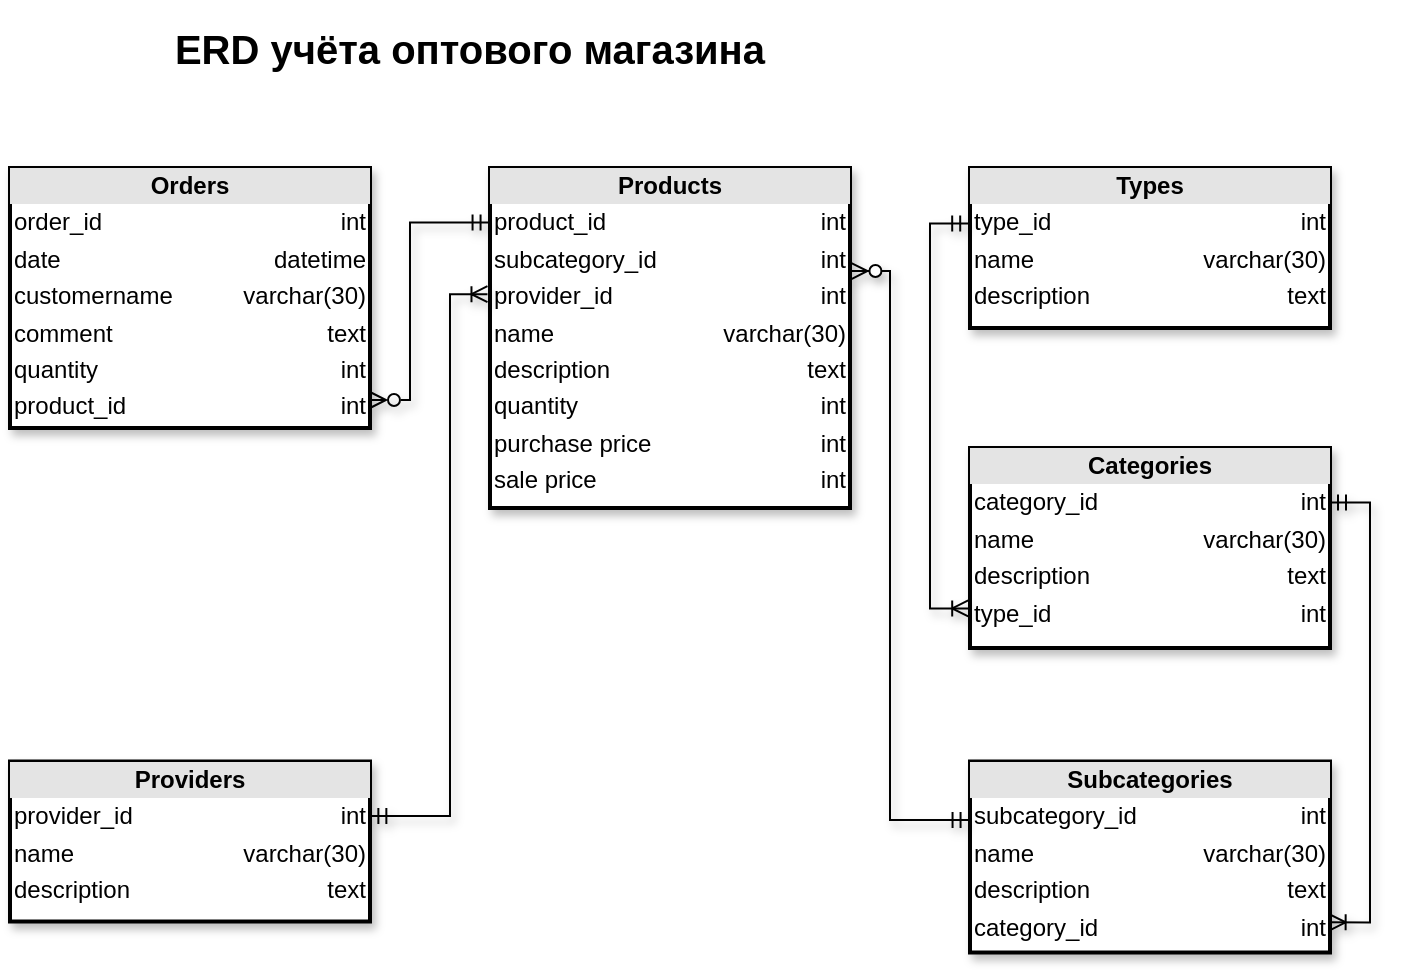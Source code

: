 <mxfile version="20.5.3" type="embed"><diagram id="23iRSUPoRavnBvh4doch" name="Page-1"><mxGraphModel dx="1182" dy="855" grid="1" gridSize="10" guides="1" tooltips="1" connect="1" arrows="1" fold="1" page="1" pageScale="1" pageWidth="827" pageHeight="1169" math="0" shadow="0"><root><mxCell id="0"/><mxCell id="1" parent="0"/><mxCell id="2" value="&lt;div style=&quot;text-align: center; box-sizing: border-box; width: 100%; background: rgb(228, 228, 228); padding: 2px;&quot;&gt;&lt;b&gt;Products&lt;/b&gt;&lt;/div&gt;&lt;table style=&quot;width:100%;font-size:1em;&quot; cellpadding=&quot;2&quot; cellspacing=&quot;0&quot;&gt;&lt;tbody&gt;&lt;tr&gt;&lt;td&gt;product_id&lt;/td&gt;&lt;td style=&quot;text-align: right;&quot;&gt;int&lt;/td&gt;&lt;/tr&gt;&lt;tr&gt;&lt;td&gt;subcategory_id&lt;/td&gt;&lt;td style=&quot;text-align: right;&quot;&gt;int&lt;/td&gt;&lt;/tr&gt;&lt;tr&gt;&lt;td&gt;provider_id&lt;/td&gt;&lt;td style=&quot;text-align: right;&quot;&gt;int&lt;/td&gt;&lt;/tr&gt;&lt;tr&gt;&lt;td&gt;name&lt;/td&gt;&lt;td style=&quot;text-align: right;&quot;&gt;varchar(30)&lt;/td&gt;&lt;/tr&gt;&lt;tr&gt;&lt;td&gt;description&lt;br&gt;&lt;/td&gt;&lt;td style=&quot;text-align: right;&quot;&gt;text&lt;/td&gt;&lt;/tr&gt;&lt;tr&gt;&lt;td&gt;quantity&lt;br&gt;&lt;/td&gt;&lt;td style=&quot;text-align: right;&quot;&gt;int&lt;/td&gt;&lt;/tr&gt;&lt;tr&gt;&lt;td&gt;purchase price&lt;br&gt;&lt;/td&gt;&lt;td style=&quot;text-align: right;&quot;&gt;int&lt;/td&gt;&lt;/tr&gt;&lt;tr&gt;&lt;td&gt;sale price&lt;br&gt;&lt;/td&gt;&lt;td style=&quot;text-align: right;&quot;&gt;int&lt;/td&gt;&lt;/tr&gt;&lt;/tbody&gt;&lt;/table&gt;" style="verticalAlign=top;align=left;overflow=fill;html=1;strokeWidth=2;shadow=1;enumerate=0;comic=0;arcSize=12;" parent="1" vertex="1"><mxGeometry x="280" y="120" width="180" height="170" as="geometry"/></mxCell><mxCell id="3" value="&lt;div style=&quot;text-align: center; box-sizing: border-box; width: 100%; background: rgb(228, 228, 228); padding: 2px;&quot;&gt;&lt;b&gt;Categories&lt;/b&gt;&lt;/div&gt;&lt;table style=&quot;width:100%;font-size:1em;&quot; cellpadding=&quot;2&quot; cellspacing=&quot;0&quot;&gt;&lt;tbody&gt;&lt;tr&gt;&lt;td&gt;category_id&lt;/td&gt;&lt;td style=&quot;text-align: right;&quot;&gt;int&lt;/td&gt;&lt;/tr&gt;&lt;tr&gt;&lt;td&gt;name&lt;/td&gt;&lt;td style=&quot;text-align: right;&quot;&gt;varchar(30)&lt;/td&gt;&lt;/tr&gt;&lt;tr&gt;&lt;td&gt;description&lt;br&gt;&lt;/td&gt;&lt;td style=&quot;text-align: right;&quot;&gt;text&lt;/td&gt;&lt;/tr&gt;&lt;tr&gt;&lt;td&gt;type_id&lt;/td&gt;&lt;td style=&quot;text-align: right;&quot;&gt;int&lt;/td&gt;&lt;/tr&gt;&lt;/tbody&gt;&lt;/table&gt;" style="verticalAlign=top;align=left;overflow=fill;html=1;strokeWidth=2;shadow=1;enumerate=0;comic=0;arcSize=12;" parent="1" vertex="1"><mxGeometry x="520" y="260" width="180" height="100" as="geometry"/></mxCell><mxCell id="4" value="&lt;div style=&quot;text-align: center; box-sizing: border-box; width: 100%; background: rgb(228, 228, 228); padding: 2px;&quot;&gt;&lt;b&gt;Types&lt;/b&gt;&lt;/div&gt;&lt;table style=&quot;width:100%;font-size:1em;&quot; cellpadding=&quot;2&quot; cellspacing=&quot;0&quot;&gt;&lt;tbody&gt;&lt;tr&gt;&lt;td&gt;type_id&lt;/td&gt;&lt;td style=&quot;text-align: right;&quot;&gt;int&lt;/td&gt;&lt;/tr&gt;&lt;tr&gt;&lt;td&gt;name&lt;/td&gt;&lt;td style=&quot;text-align: right;&quot;&gt;varchar(30)&lt;/td&gt;&lt;/tr&gt;&lt;tr&gt;&lt;td&gt;description&lt;br&gt;&lt;/td&gt;&lt;td style=&quot;text-align: right;&quot;&gt;text&lt;/td&gt;&lt;/tr&gt;&lt;/tbody&gt;&lt;/table&gt;" style="verticalAlign=top;align=left;overflow=fill;html=1;strokeWidth=2;shadow=1;enumerate=0;comic=0;arcSize=12;" parent="1" vertex="1"><mxGeometry x="520" y="120" width="180" height="80" as="geometry"/></mxCell><mxCell id="5" value="&lt;div style=&quot;text-align: center; box-sizing: border-box; width: 100%; background: rgb(228, 228, 228); padding: 2px;&quot;&gt;&lt;b&gt;Subcategories&lt;/b&gt;&lt;/div&gt;&lt;table style=&quot;width:100%;font-size:1em;&quot; cellpadding=&quot;2&quot; cellspacing=&quot;0&quot;&gt;&lt;tbody&gt;&lt;tr&gt;&lt;td&gt;subcategory_id&lt;/td&gt;&lt;td style=&quot;text-align: right;&quot;&gt;int&lt;/td&gt;&lt;/tr&gt;&lt;tr&gt;&lt;td&gt;name&lt;/td&gt;&lt;td style=&quot;text-align: right;&quot;&gt;varchar(30)&lt;/td&gt;&lt;/tr&gt;&lt;tr&gt;&lt;td&gt;description&lt;br&gt;&lt;/td&gt;&lt;td style=&quot;text-align: right;&quot;&gt;text&lt;/td&gt;&lt;/tr&gt;&lt;tr&gt;&lt;td&gt;category_id&lt;/td&gt;&lt;td style=&quot;text-align: right;&quot;&gt;int&lt;/td&gt;&lt;/tr&gt;&lt;/tbody&gt;&lt;/table&gt;" style="verticalAlign=top;align=left;overflow=fill;html=1;strokeWidth=2;shadow=1;enumerate=0;comic=0;arcSize=12;" parent="1" vertex="1"><mxGeometry x="520" y="416.75" width="180" height="95.5" as="geometry"/></mxCell><mxCell id="6" value="&lt;div style=&quot;text-align: center; box-sizing: border-box; width: 100%; background: rgb(228, 228, 228); padding: 2px;&quot;&gt;&lt;b&gt;Providers&lt;/b&gt;&lt;/div&gt;&lt;table style=&quot;width:100%;font-size:1em;&quot; cellpadding=&quot;2&quot; cellspacing=&quot;0&quot;&gt;&lt;tbody&gt;&lt;tr&gt;&lt;td&gt;provider_id&lt;/td&gt;&lt;td style=&quot;text-align: right;&quot;&gt;int&lt;/td&gt;&lt;/tr&gt;&lt;tr&gt;&lt;td&gt;name&lt;/td&gt;&lt;td style=&quot;text-align: right;&quot;&gt;varchar(30)&lt;/td&gt;&lt;/tr&gt;&lt;tr&gt;&lt;td&gt;description&lt;br&gt;&lt;/td&gt;&lt;td style=&quot;text-align: right;&quot;&gt;text&lt;/td&gt;&lt;/tr&gt;&lt;/tbody&gt;&lt;/table&gt;" style="verticalAlign=top;align=left;overflow=fill;html=1;strokeWidth=2;shadow=1;enumerate=0;comic=0;arcSize=12;" parent="1" vertex="1"><mxGeometry x="40" y="416.75" width="180" height="80" as="geometry"/></mxCell><mxCell id="7" value="&lt;div style=&quot;text-align: center; box-sizing: border-box; width: 100%; background: rgb(228, 228, 228); padding: 2px;&quot;&gt;&lt;b&gt;Orders&lt;/b&gt;&lt;/div&gt;&lt;table style=&quot;width:100%;font-size:1em;&quot; cellpadding=&quot;2&quot; cellspacing=&quot;0&quot;&gt;&lt;tbody&gt;&lt;tr&gt;&lt;td&gt;order_id&lt;/td&gt;&lt;td style=&quot;text-align: right;&quot;&gt;int&lt;/td&gt;&lt;/tr&gt;&lt;tr&gt;&lt;td&gt;date&lt;/td&gt;&lt;td style=&quot;text-align: right;&quot;&gt;datetime&lt;/td&gt;&lt;/tr&gt;&lt;tr&gt;&lt;td&gt;customername&lt;/td&gt;&lt;td style=&quot;text-align: right;&quot;&gt;varchar(30)&lt;/td&gt;&lt;/tr&gt;&lt;tr&gt;&lt;td&gt;comment&lt;br&gt;&lt;/td&gt;&lt;td style=&quot;text-align: right;&quot;&gt;text&lt;/td&gt;&lt;/tr&gt;&lt;tr&gt;&lt;td&gt;quantity&lt;br&gt;&lt;/td&gt;&lt;td style=&quot;text-align: right;&quot;&gt;int&lt;/td&gt;&lt;/tr&gt;&lt;tr&gt;&lt;td&gt;product_id&lt;/td&gt;&lt;td style=&quot;text-align: right;&quot;&gt;int&lt;/td&gt;&lt;/tr&gt;&lt;/tbody&gt;&lt;/table&gt;" style="verticalAlign=top;align=left;overflow=fill;html=1;strokeWidth=2;shadow=1;enumerate=0;comic=0;arcSize=12;" parent="1" vertex="1"><mxGeometry x="40" y="120" width="180" height="130" as="geometry"/></mxCell><mxCell id="8" value="" style="edgeStyle=orthogonalEdgeStyle;fontSize=12;html=1;endArrow=ERzeroToMany;startArrow=ERmandOne;rounded=0;entryX=1.004;entryY=0.303;entryDx=0;entryDy=0;entryPerimeter=0;exitX=-0.004;exitY=0.306;exitDx=0;exitDy=0;exitPerimeter=0;shadow=1;enumerate=0;comic=0;arcSize=12;" parent="1" source="5" target="2" edge="1"><mxGeometry width="100" height="100" relative="1" as="geometry"><mxPoint x="520" y="490" as="sourcePoint"/><mxPoint x="460" y="270" as="targetPoint"/><Array as="points"><mxPoint x="480" y="446"/><mxPoint x="480" y="172"/></Array></mxGeometry></mxCell><mxCell id="9" value="" style="edgeStyle=orthogonalEdgeStyle;fontSize=12;html=1;endArrow=ERoneToMany;startArrow=ERmandOne;rounded=0;exitX=1;exitY=0.272;exitDx=0;exitDy=0;entryX=0.999;entryY=0.842;entryDx=0;entryDy=0;entryPerimeter=0;exitPerimeter=0;shadow=1;enumerate=0;comic=0;arcSize=12;" parent="1" source="3" target="5" edge="1"><mxGeometry width="100" height="100" relative="1" as="geometry"><mxPoint x="530" y="420" as="sourcePoint"/><mxPoint x="630" y="320" as="targetPoint"/><Array as="points"><mxPoint x="720" y="287"/><mxPoint x="720" y="497"/></Array></mxGeometry></mxCell><mxCell id="10" value="" style="edgeStyle=orthogonalEdgeStyle;fontSize=12;html=1;endArrow=ERoneToMany;startArrow=ERmandOne;rounded=0;exitX=-0.005;exitY=0.347;exitDx=0;exitDy=0;entryX=-0.005;entryY=0.802;entryDx=0;entryDy=0;entryPerimeter=0;exitPerimeter=0;shadow=1;enumerate=0;comic=0;arcSize=12;" parent="1" source="4" target="3" edge="1"><mxGeometry width="100" height="100" relative="1" as="geometry"><mxPoint x="390" y="360" as="sourcePoint"/><mxPoint x="389.82" y="597.711" as="targetPoint"/><Array as="points"><mxPoint x="500" y="148"/><mxPoint x="500" y="340"/></Array></mxGeometry></mxCell><mxCell id="11" value="" style="edgeStyle=orthogonalEdgeStyle;fontSize=12;html=1;endArrow=ERoneToMany;startArrow=ERmandOne;rounded=0;exitX=1.001;exitY=0.341;exitDx=0;exitDy=0;exitPerimeter=0;entryX=-0.007;entryY=0.371;entryDx=0;entryDy=0;entryPerimeter=0;endFill=0;shadow=1;enumerate=0;comic=0;arcSize=12;" parent="1" source="6" target="2" edge="1"><mxGeometry width="100" height="100" relative="1" as="geometry"><mxPoint x="310" y="350" as="sourcePoint"/><mxPoint x="410" y="250" as="targetPoint"/><Array as="points"><mxPoint x="260" y="444"/><mxPoint x="260" y="183"/></Array></mxGeometry></mxCell><mxCell id="12" value="" style="edgeStyle=orthogonalEdgeStyle;fontSize=12;html=1;endArrow=ERmandOne;endFill=0;rounded=0;entryX=-0.004;entryY=0.16;entryDx=0;entryDy=0;entryPerimeter=0;startArrow=ERzeroToMany;startFill=0;shadow=1;enumerate=0;comic=0;arcSize=12;" parent="1" target="2" edge="1"><mxGeometry width="100" height="100" relative="1" as="geometry"><mxPoint x="220" y="236" as="sourcePoint"/><mxPoint x="410" y="250" as="targetPoint"/><Array as="points"><mxPoint x="240" y="236"/><mxPoint x="240" y="147"/></Array></mxGeometry></mxCell><mxCell id="14" value="&lt;b&gt;&lt;font style=&quot;font-size: 20px;&quot;&gt;ERD учёта оптового магазина&lt;/font&gt;&lt;/b&gt;" style="text;html=1;strokeColor=none;fillColor=none;align=center;verticalAlign=middle;whiteSpace=wrap;rounded=0;shadow=1;" parent="1" vertex="1"><mxGeometry x="80" y="40" width="380" height="40" as="geometry"/></mxCell></root></mxGraphModel></diagram></mxfile>